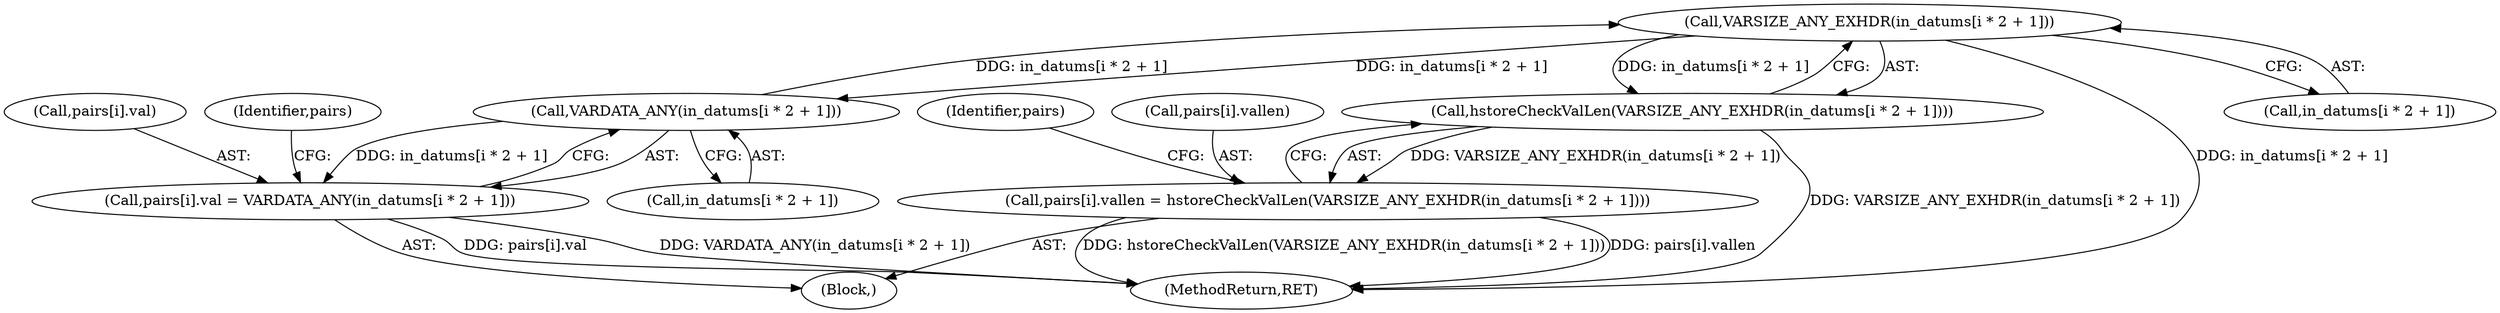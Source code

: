 digraph "0_postgres_31400a673325147e1205326008e32135a78b4d8a@pointer" {
"1000358" [label="(Call,VARSIZE_ANY_EXHDR(in_datums[i * 2 + 1]))"];
"1000330" [label="(Call,VARDATA_ANY(in_datums[i * 2 + 1]))"];
"1000358" [label="(Call,VARSIZE_ANY_EXHDR(in_datums[i * 2 + 1]))"];
"1000324" [label="(Call,pairs[i].val = VARDATA_ANY(in_datums[i * 2 + 1]))"];
"1000357" [label="(Call,hstoreCheckValLen(VARSIZE_ANY_EXHDR(in_datums[i * 2 + 1])))"];
"1000351" [label="(Call,pairs[i].vallen = hstoreCheckValLen(VARSIZE_ANY_EXHDR(in_datums[i * 2 + 1])))"];
"1000325" [label="(Call,pairs[i].val)"];
"1000359" [label="(Call,in_datums[i * 2 + 1])"];
"1000324" [label="(Call,pairs[i].val = VARDATA_ANY(in_datums[i * 2 + 1]))"];
"1000395" [label="(MethodReturn,RET)"];
"1000341" [label="(Identifier,pairs)"];
"1000358" [label="(Call,VARSIZE_ANY_EXHDR(in_datums[i * 2 + 1]))"];
"1000311" [label="(Block,)"];
"1000351" [label="(Call,pairs[i].vallen = hstoreCheckValLen(VARSIZE_ANY_EXHDR(in_datums[i * 2 + 1])))"];
"1000369" [label="(Identifier,pairs)"];
"1000352" [label="(Call,pairs[i].vallen)"];
"1000357" [label="(Call,hstoreCheckValLen(VARSIZE_ANY_EXHDR(in_datums[i * 2 + 1])))"];
"1000331" [label="(Call,in_datums[i * 2 + 1])"];
"1000330" [label="(Call,VARDATA_ANY(in_datums[i * 2 + 1]))"];
"1000358" -> "1000357"  [label="AST: "];
"1000358" -> "1000359"  [label="CFG: "];
"1000359" -> "1000358"  [label="AST: "];
"1000357" -> "1000358"  [label="CFG: "];
"1000358" -> "1000395"  [label="DDG: in_datums[i * 2 + 1]"];
"1000358" -> "1000330"  [label="DDG: in_datums[i * 2 + 1]"];
"1000358" -> "1000357"  [label="DDG: in_datums[i * 2 + 1]"];
"1000330" -> "1000358"  [label="DDG: in_datums[i * 2 + 1]"];
"1000330" -> "1000324"  [label="AST: "];
"1000330" -> "1000331"  [label="CFG: "];
"1000331" -> "1000330"  [label="AST: "];
"1000324" -> "1000330"  [label="CFG: "];
"1000330" -> "1000324"  [label="DDG: in_datums[i * 2 + 1]"];
"1000324" -> "1000311"  [label="AST: "];
"1000325" -> "1000324"  [label="AST: "];
"1000341" -> "1000324"  [label="CFG: "];
"1000324" -> "1000395"  [label="DDG: VARDATA_ANY(in_datums[i * 2 + 1])"];
"1000324" -> "1000395"  [label="DDG: pairs[i].val"];
"1000357" -> "1000351"  [label="AST: "];
"1000351" -> "1000357"  [label="CFG: "];
"1000357" -> "1000395"  [label="DDG: VARSIZE_ANY_EXHDR(in_datums[i * 2 + 1])"];
"1000357" -> "1000351"  [label="DDG: VARSIZE_ANY_EXHDR(in_datums[i * 2 + 1])"];
"1000351" -> "1000311"  [label="AST: "];
"1000352" -> "1000351"  [label="AST: "];
"1000369" -> "1000351"  [label="CFG: "];
"1000351" -> "1000395"  [label="DDG: hstoreCheckValLen(VARSIZE_ANY_EXHDR(in_datums[i * 2 + 1]))"];
"1000351" -> "1000395"  [label="DDG: pairs[i].vallen"];
}
